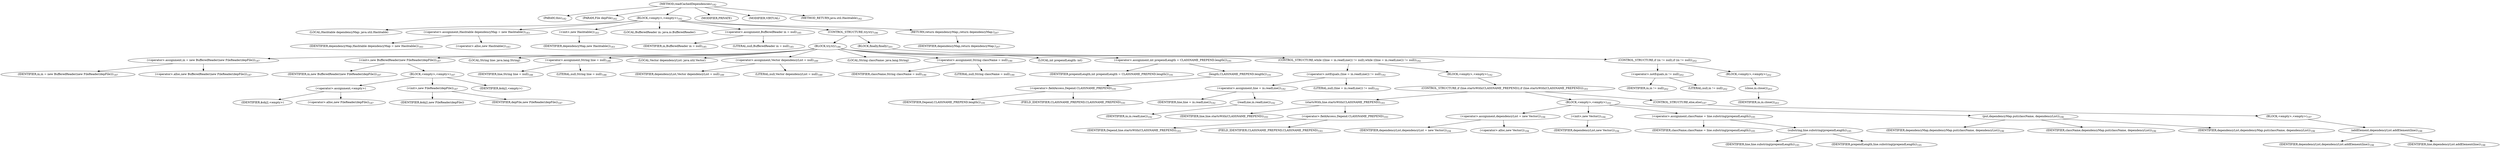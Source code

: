 digraph "readCachedDependencies" {  
"289" [label = <(METHOD,readCachedDependencies)<SUB>182</SUB>> ]
"290" [label = <(PARAM,this)<SUB>182</SUB>> ]
"291" [label = <(PARAM,File depFile)<SUB>182</SUB>> ]
"292" [label = <(BLOCK,&lt;empty&gt;,&lt;empty&gt;)<SUB>182</SUB>> ]
"24" [label = <(LOCAL,Hashtable dependencyMap: java.util.Hashtable)> ]
"293" [label = <(&lt;operator&gt;.assignment,Hashtable dependencyMap = new Hashtable())<SUB>183</SUB>> ]
"294" [label = <(IDENTIFIER,dependencyMap,Hashtable dependencyMap = new Hashtable())<SUB>183</SUB>> ]
"295" [label = <(&lt;operator&gt;.alloc,new Hashtable())<SUB>183</SUB>> ]
"296" [label = <(&lt;init&gt;,new Hashtable())<SUB>183</SUB>> ]
"23" [label = <(IDENTIFIER,dependencyMap,new Hashtable())<SUB>183</SUB>> ]
"26" [label = <(LOCAL,BufferedReader in: java.io.BufferedReader)> ]
"297" [label = <(&lt;operator&gt;.assignment,BufferedReader in = null)<SUB>185</SUB>> ]
"298" [label = <(IDENTIFIER,in,BufferedReader in = null)<SUB>185</SUB>> ]
"299" [label = <(LITERAL,null,BufferedReader in = null)<SUB>185</SUB>> ]
"300" [label = <(CONTROL_STRUCTURE,try,try)<SUB>186</SUB>> ]
"301" [label = <(BLOCK,try,try)<SUB>186</SUB>> ]
"302" [label = <(&lt;operator&gt;.assignment,in = new BufferedReader(new FileReader(depFile)))<SUB>187</SUB>> ]
"303" [label = <(IDENTIFIER,in,in = new BufferedReader(new FileReader(depFile)))<SUB>187</SUB>> ]
"304" [label = <(&lt;operator&gt;.alloc,new BufferedReader(new FileReader(depFile)))<SUB>187</SUB>> ]
"305" [label = <(&lt;init&gt;,new BufferedReader(new FileReader(depFile)))<SUB>187</SUB>> ]
"25" [label = <(IDENTIFIER,in,new BufferedReader(new FileReader(depFile)))<SUB>187</SUB>> ]
"306" [label = <(BLOCK,&lt;empty&gt;,&lt;empty&gt;)<SUB>187</SUB>> ]
"307" [label = <(&lt;operator&gt;.assignment,&lt;empty&gt;)> ]
"308" [label = <(IDENTIFIER,$obj2,&lt;empty&gt;)> ]
"309" [label = <(&lt;operator&gt;.alloc,new FileReader(depFile))<SUB>187</SUB>> ]
"310" [label = <(&lt;init&gt;,new FileReader(depFile))<SUB>187</SUB>> ]
"311" [label = <(IDENTIFIER,$obj2,new FileReader(depFile))> ]
"312" [label = <(IDENTIFIER,depFile,new FileReader(depFile))<SUB>187</SUB>> ]
"313" [label = <(IDENTIFIER,$obj2,&lt;empty&gt;)> ]
"314" [label = <(LOCAL,String line: java.lang.String)> ]
"315" [label = <(&lt;operator&gt;.assignment,String line = null)<SUB>188</SUB>> ]
"316" [label = <(IDENTIFIER,line,String line = null)<SUB>188</SUB>> ]
"317" [label = <(LITERAL,null,String line = null)<SUB>188</SUB>> ]
"28" [label = <(LOCAL,Vector dependencyList: java.util.Vector)> ]
"318" [label = <(&lt;operator&gt;.assignment,Vector dependencyList = null)<SUB>189</SUB>> ]
"319" [label = <(IDENTIFIER,dependencyList,Vector dependencyList = null)<SUB>189</SUB>> ]
"320" [label = <(LITERAL,null,Vector dependencyList = null)<SUB>189</SUB>> ]
"321" [label = <(LOCAL,String className: java.lang.String)> ]
"322" [label = <(&lt;operator&gt;.assignment,String className = null)<SUB>190</SUB>> ]
"323" [label = <(IDENTIFIER,className,String className = null)<SUB>190</SUB>> ]
"324" [label = <(LITERAL,null,String className = null)<SUB>190</SUB>> ]
"325" [label = <(LOCAL,int prependLength: int)> ]
"326" [label = <(&lt;operator&gt;.assignment,int prependLength = CLASSNAME_PREPEND.length())<SUB>191</SUB>> ]
"327" [label = <(IDENTIFIER,prependLength,int prependLength = CLASSNAME_PREPEND.length())<SUB>191</SUB>> ]
"328" [label = <(length,CLASSNAME_PREPEND.length())<SUB>191</SUB>> ]
"329" [label = <(&lt;operator&gt;.fieldAccess,Depend.CLASSNAME_PREPEND)<SUB>191</SUB>> ]
"330" [label = <(IDENTIFIER,Depend,CLASSNAME_PREPEND.length())<SUB>191</SUB>> ]
"331" [label = <(FIELD_IDENTIFIER,CLASSNAME_PREPEND,CLASSNAME_PREPEND)<SUB>191</SUB>> ]
"332" [label = <(CONTROL_STRUCTURE,while ((line = in.readLine()) != null),while ((line = in.readLine()) != null))<SUB>192</SUB>> ]
"333" [label = <(&lt;operator&gt;.notEquals,(line = in.readLine()) != null)<SUB>192</SUB>> ]
"334" [label = <(&lt;operator&gt;.assignment,line = in.readLine())<SUB>192</SUB>> ]
"335" [label = <(IDENTIFIER,line,line = in.readLine())<SUB>192</SUB>> ]
"336" [label = <(readLine,in.readLine())<SUB>192</SUB>> ]
"337" [label = <(IDENTIFIER,in,in.readLine())<SUB>192</SUB>> ]
"338" [label = <(LITERAL,null,(line = in.readLine()) != null)<SUB>192</SUB>> ]
"339" [label = <(BLOCK,&lt;empty&gt;,&lt;empty&gt;)<SUB>192</SUB>> ]
"340" [label = <(CONTROL_STRUCTURE,if (line.startsWith(CLASSNAME_PREPEND)),if (line.startsWith(CLASSNAME_PREPEND)))<SUB>193</SUB>> ]
"341" [label = <(startsWith,line.startsWith(CLASSNAME_PREPEND))<SUB>193</SUB>> ]
"342" [label = <(IDENTIFIER,line,line.startsWith(CLASSNAME_PREPEND))<SUB>193</SUB>> ]
"343" [label = <(&lt;operator&gt;.fieldAccess,Depend.CLASSNAME_PREPEND)<SUB>193</SUB>> ]
"344" [label = <(IDENTIFIER,Depend,line.startsWith(CLASSNAME_PREPEND))<SUB>193</SUB>> ]
"345" [label = <(FIELD_IDENTIFIER,CLASSNAME_PREPEND,CLASSNAME_PREPEND)<SUB>193</SUB>> ]
"346" [label = <(BLOCK,&lt;empty&gt;,&lt;empty&gt;)<SUB>193</SUB>> ]
"347" [label = <(&lt;operator&gt;.assignment,dependencyList = new Vector())<SUB>194</SUB>> ]
"348" [label = <(IDENTIFIER,dependencyList,dependencyList = new Vector())<SUB>194</SUB>> ]
"349" [label = <(&lt;operator&gt;.alloc,new Vector())<SUB>194</SUB>> ]
"350" [label = <(&lt;init&gt;,new Vector())<SUB>194</SUB>> ]
"27" [label = <(IDENTIFIER,dependencyList,new Vector())<SUB>194</SUB>> ]
"351" [label = <(&lt;operator&gt;.assignment,className = line.substring(prependLength))<SUB>195</SUB>> ]
"352" [label = <(IDENTIFIER,className,className = line.substring(prependLength))<SUB>195</SUB>> ]
"353" [label = <(substring,line.substring(prependLength))<SUB>195</SUB>> ]
"354" [label = <(IDENTIFIER,line,line.substring(prependLength))<SUB>195</SUB>> ]
"355" [label = <(IDENTIFIER,prependLength,line.substring(prependLength))<SUB>195</SUB>> ]
"356" [label = <(put,dependencyMap.put(className, dependencyList))<SUB>196</SUB>> ]
"357" [label = <(IDENTIFIER,dependencyMap,dependencyMap.put(className, dependencyList))<SUB>196</SUB>> ]
"358" [label = <(IDENTIFIER,className,dependencyMap.put(className, dependencyList))<SUB>196</SUB>> ]
"359" [label = <(IDENTIFIER,dependencyList,dependencyMap.put(className, dependencyList))<SUB>196</SUB>> ]
"360" [label = <(CONTROL_STRUCTURE,else,else)<SUB>197</SUB>> ]
"361" [label = <(BLOCK,&lt;empty&gt;,&lt;empty&gt;)<SUB>197</SUB>> ]
"362" [label = <(addElement,dependencyList.addElement(line))<SUB>198</SUB>> ]
"363" [label = <(IDENTIFIER,dependencyList,dependencyList.addElement(line))<SUB>198</SUB>> ]
"364" [label = <(IDENTIFIER,line,dependencyList.addElement(line))<SUB>198</SUB>> ]
"365" [label = <(BLOCK,finally,finally)<SUB>201</SUB>> ]
"366" [label = <(CONTROL_STRUCTURE,if (in != null),if (in != null))<SUB>202</SUB>> ]
"367" [label = <(&lt;operator&gt;.notEquals,in != null)<SUB>202</SUB>> ]
"368" [label = <(IDENTIFIER,in,in != null)<SUB>202</SUB>> ]
"369" [label = <(LITERAL,null,in != null)<SUB>202</SUB>> ]
"370" [label = <(BLOCK,&lt;empty&gt;,&lt;empty&gt;)<SUB>202</SUB>> ]
"371" [label = <(close,in.close())<SUB>203</SUB>> ]
"372" [label = <(IDENTIFIER,in,in.close())<SUB>203</SUB>> ]
"373" [label = <(RETURN,return dependencyMap;,return dependencyMap;)<SUB>207</SUB>> ]
"374" [label = <(IDENTIFIER,dependencyMap,return dependencyMap;)<SUB>207</SUB>> ]
"375" [label = <(MODIFIER,PRIVATE)> ]
"376" [label = <(MODIFIER,VIRTUAL)> ]
"377" [label = <(METHOD_RETURN,java.util.Hashtable)<SUB>182</SUB>> ]
  "289" -> "290" 
  "289" -> "291" 
  "289" -> "292" 
  "289" -> "375" 
  "289" -> "376" 
  "289" -> "377" 
  "292" -> "24" 
  "292" -> "293" 
  "292" -> "296" 
  "292" -> "26" 
  "292" -> "297" 
  "292" -> "300" 
  "292" -> "373" 
  "293" -> "294" 
  "293" -> "295" 
  "296" -> "23" 
  "297" -> "298" 
  "297" -> "299" 
  "300" -> "301" 
  "300" -> "365" 
  "301" -> "302" 
  "301" -> "305" 
  "301" -> "314" 
  "301" -> "315" 
  "301" -> "28" 
  "301" -> "318" 
  "301" -> "321" 
  "301" -> "322" 
  "301" -> "325" 
  "301" -> "326" 
  "301" -> "332" 
  "302" -> "303" 
  "302" -> "304" 
  "305" -> "25" 
  "305" -> "306" 
  "306" -> "307" 
  "306" -> "310" 
  "306" -> "313" 
  "307" -> "308" 
  "307" -> "309" 
  "310" -> "311" 
  "310" -> "312" 
  "315" -> "316" 
  "315" -> "317" 
  "318" -> "319" 
  "318" -> "320" 
  "322" -> "323" 
  "322" -> "324" 
  "326" -> "327" 
  "326" -> "328" 
  "328" -> "329" 
  "329" -> "330" 
  "329" -> "331" 
  "332" -> "333" 
  "332" -> "339" 
  "333" -> "334" 
  "333" -> "338" 
  "334" -> "335" 
  "334" -> "336" 
  "336" -> "337" 
  "339" -> "340" 
  "340" -> "341" 
  "340" -> "346" 
  "340" -> "360" 
  "341" -> "342" 
  "341" -> "343" 
  "343" -> "344" 
  "343" -> "345" 
  "346" -> "347" 
  "346" -> "350" 
  "346" -> "351" 
  "346" -> "356" 
  "347" -> "348" 
  "347" -> "349" 
  "350" -> "27" 
  "351" -> "352" 
  "351" -> "353" 
  "353" -> "354" 
  "353" -> "355" 
  "356" -> "357" 
  "356" -> "358" 
  "356" -> "359" 
  "360" -> "361" 
  "361" -> "362" 
  "362" -> "363" 
  "362" -> "364" 
  "365" -> "366" 
  "366" -> "367" 
  "366" -> "370" 
  "367" -> "368" 
  "367" -> "369" 
  "370" -> "371" 
  "371" -> "372" 
  "373" -> "374" 
}
